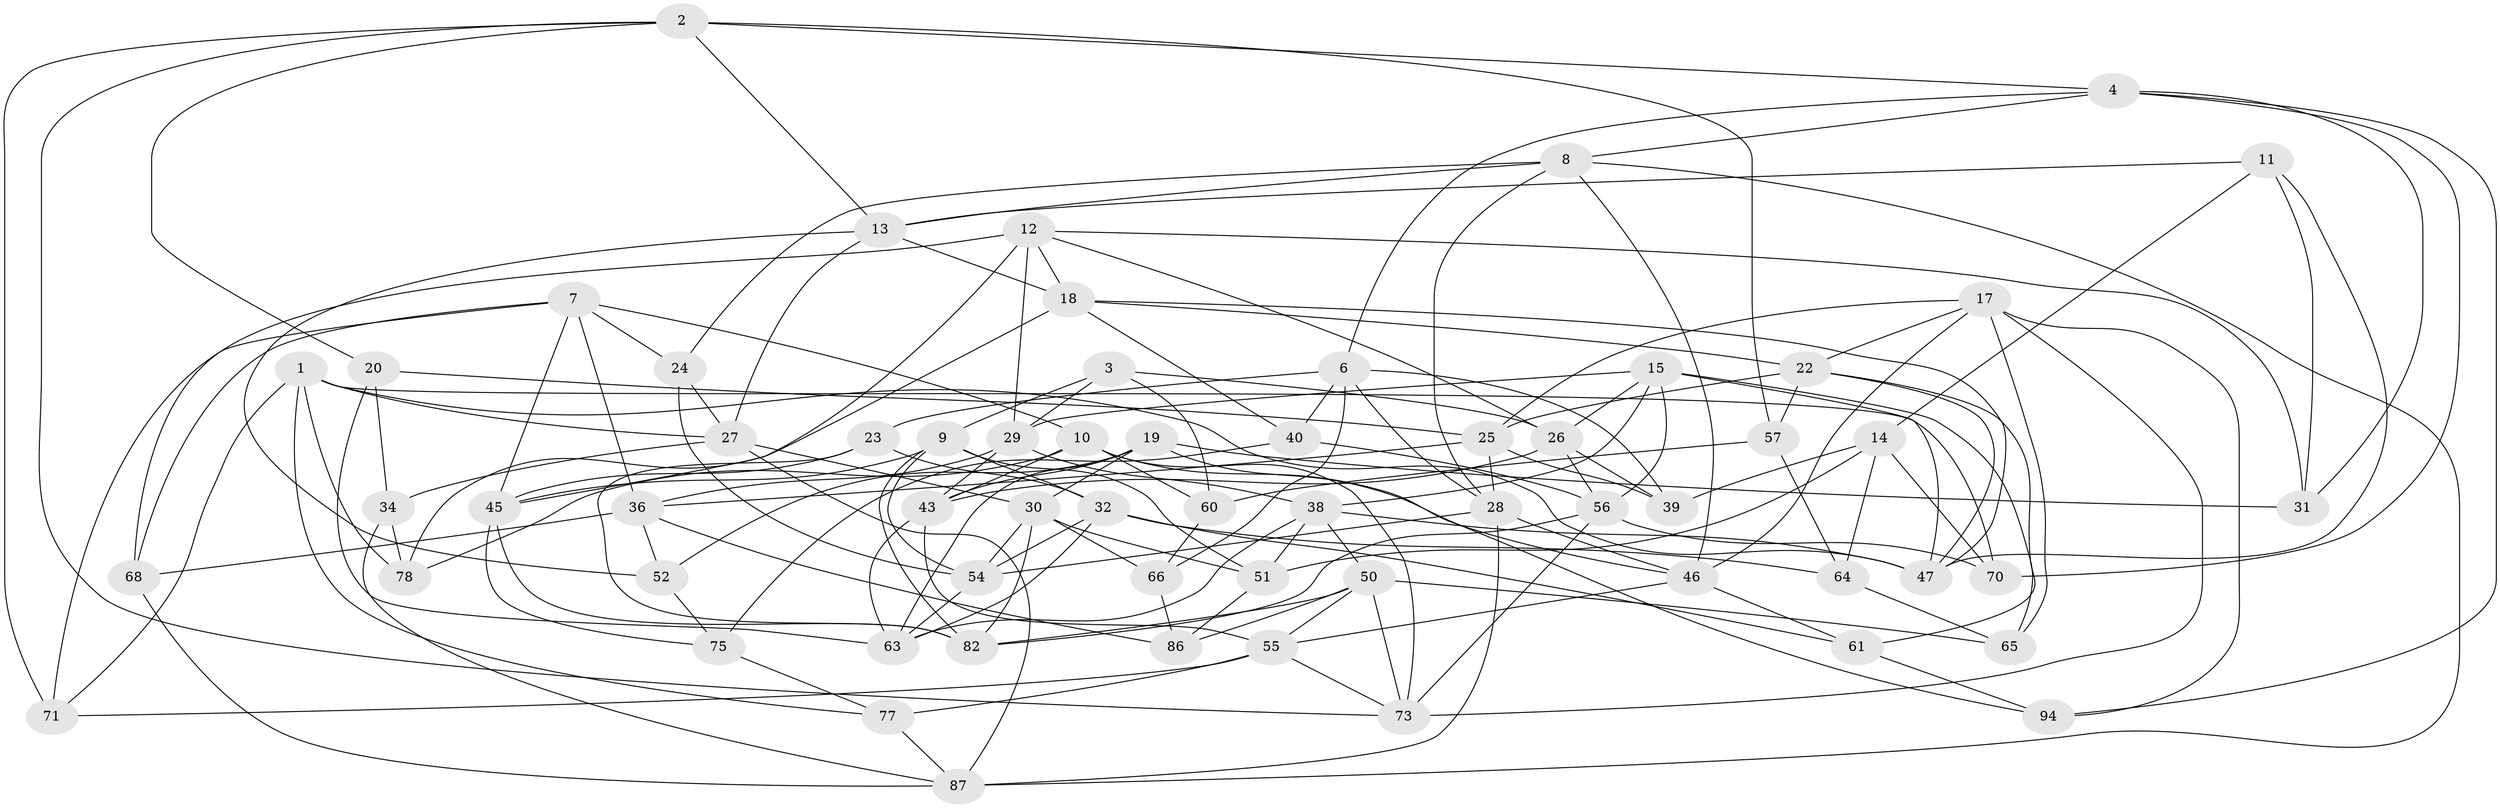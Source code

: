 // original degree distribution, {4: 1.0}
// Generated by graph-tools (version 1.1) at 2025/11/02/21/25 10:11:16]
// undirected, 62 vertices, 161 edges
graph export_dot {
graph [start="1"]
  node [color=gray90,style=filled];
  1 [super="+5"];
  2 [super="+80"];
  3;
  4 [super="+35"];
  6 [super="+62"];
  7 [super="+85"];
  8 [super="+21"];
  9 [super="+96"];
  10 [super="+41"];
  11;
  12 [super="+74"];
  13 [super="+58"];
  14 [super="+16"];
  15 [super="+37"];
  17 [super="+44"];
  18 [super="+48"];
  19 [super="+67"];
  20;
  22 [super="+84"];
  23;
  24;
  25 [super="+42"];
  26 [super="+99"];
  27 [super="+95"];
  28 [super="+69"];
  29 [super="+93"];
  30 [super="+33"];
  31;
  32 [super="+49"];
  34;
  36 [super="+72"];
  38 [super="+53"];
  39;
  40;
  43 [super="+83"];
  45 [super="+88"];
  46 [super="+79"];
  47 [super="+76"];
  50 [super="+98"];
  51 [super="+97"];
  52;
  54 [super="+92"];
  55 [super="+59"];
  56 [super="+89"];
  57;
  60;
  61;
  63 [super="+81"];
  64;
  65;
  66;
  68;
  70;
  71;
  73 [super="+90"];
  75;
  77;
  78;
  82 [super="+100"];
  86;
  87 [super="+91"];
  94;
  1 -- 70;
  1 -- 71;
  1 -- 27;
  1 -- 77;
  1 -- 78;
  1 -- 47;
  2 -- 13;
  2 -- 57;
  2 -- 20;
  2 -- 73;
  2 -- 71;
  2 -- 4;
  3 -- 29;
  3 -- 60;
  3 -- 9;
  3 -- 26;
  4 -- 70;
  4 -- 94;
  4 -- 8;
  4 -- 31;
  4 -- 6;
  6 -- 28;
  6 -- 40;
  6 -- 39;
  6 -- 66;
  6 -- 23;
  7 -- 45;
  7 -- 10;
  7 -- 24;
  7 -- 68;
  7 -- 36;
  7 -- 71;
  8 -- 46;
  8 -- 24;
  8 -- 28;
  8 -- 13;
  8 -- 87;
  9 -- 51;
  9 -- 32;
  9 -- 45;
  9 -- 82;
  9 -- 54;
  10 -- 73;
  10 -- 46;
  10 -- 60;
  10 -- 78;
  10 -- 43;
  11 -- 13;
  11 -- 47;
  11 -- 31;
  11 -- 14;
  12 -- 18;
  12 -- 45;
  12 -- 68;
  12 -- 26;
  12 -- 29;
  12 -- 31;
  13 -- 27;
  13 -- 52;
  13 -- 18;
  14 -- 51 [weight=2];
  14 -- 64;
  14 -- 70;
  14 -- 39;
  15 -- 65;
  15 -- 47;
  15 -- 38;
  15 -- 29;
  15 -- 26;
  15 -- 56;
  17 -- 22;
  17 -- 94;
  17 -- 73;
  17 -- 65;
  17 -- 25;
  17 -- 46;
  18 -- 40;
  18 -- 47;
  18 -- 78;
  18 -- 22;
  19 -- 31;
  19 -- 52;
  19 -- 43;
  19 -- 94;
  19 -- 63;
  19 -- 30;
  20 -- 34;
  20 -- 63;
  20 -- 25;
  22 -- 61;
  22 -- 57;
  22 -- 47;
  22 -- 25;
  23 -- 82;
  23 -- 45;
  23 -- 32;
  24 -- 27;
  24 -- 54;
  25 -- 36;
  25 -- 39;
  25 -- 28;
  26 -- 56;
  26 -- 43;
  26 -- 39;
  27 -- 87;
  27 -- 30;
  27 -- 34;
  28 -- 87;
  28 -- 54;
  28 -- 46;
  29 -- 38;
  29 -- 43;
  29 -- 36;
  30 -- 51;
  30 -- 66;
  30 -- 54;
  30 -- 82;
  32 -- 63;
  32 -- 54;
  32 -- 64;
  32 -- 61;
  34 -- 87;
  34 -- 78;
  36 -- 86;
  36 -- 68;
  36 -- 52;
  38 -- 63;
  38 -- 51;
  38 -- 50;
  38 -- 47;
  40 -- 75;
  40 -- 56;
  43 -- 55;
  43 -- 63;
  45 -- 75;
  45 -- 82;
  46 -- 61;
  46 -- 55;
  50 -- 86;
  50 -- 55;
  50 -- 82;
  50 -- 65;
  50 -- 73;
  51 -- 86;
  52 -- 75;
  54 -- 63;
  55 -- 73;
  55 -- 77;
  55 -- 71;
  56 -- 70;
  56 -- 73;
  56 -- 82;
  57 -- 64;
  57 -- 60;
  60 -- 66;
  61 -- 94;
  64 -- 65;
  66 -- 86;
  68 -- 87;
  75 -- 77;
  77 -- 87;
}
